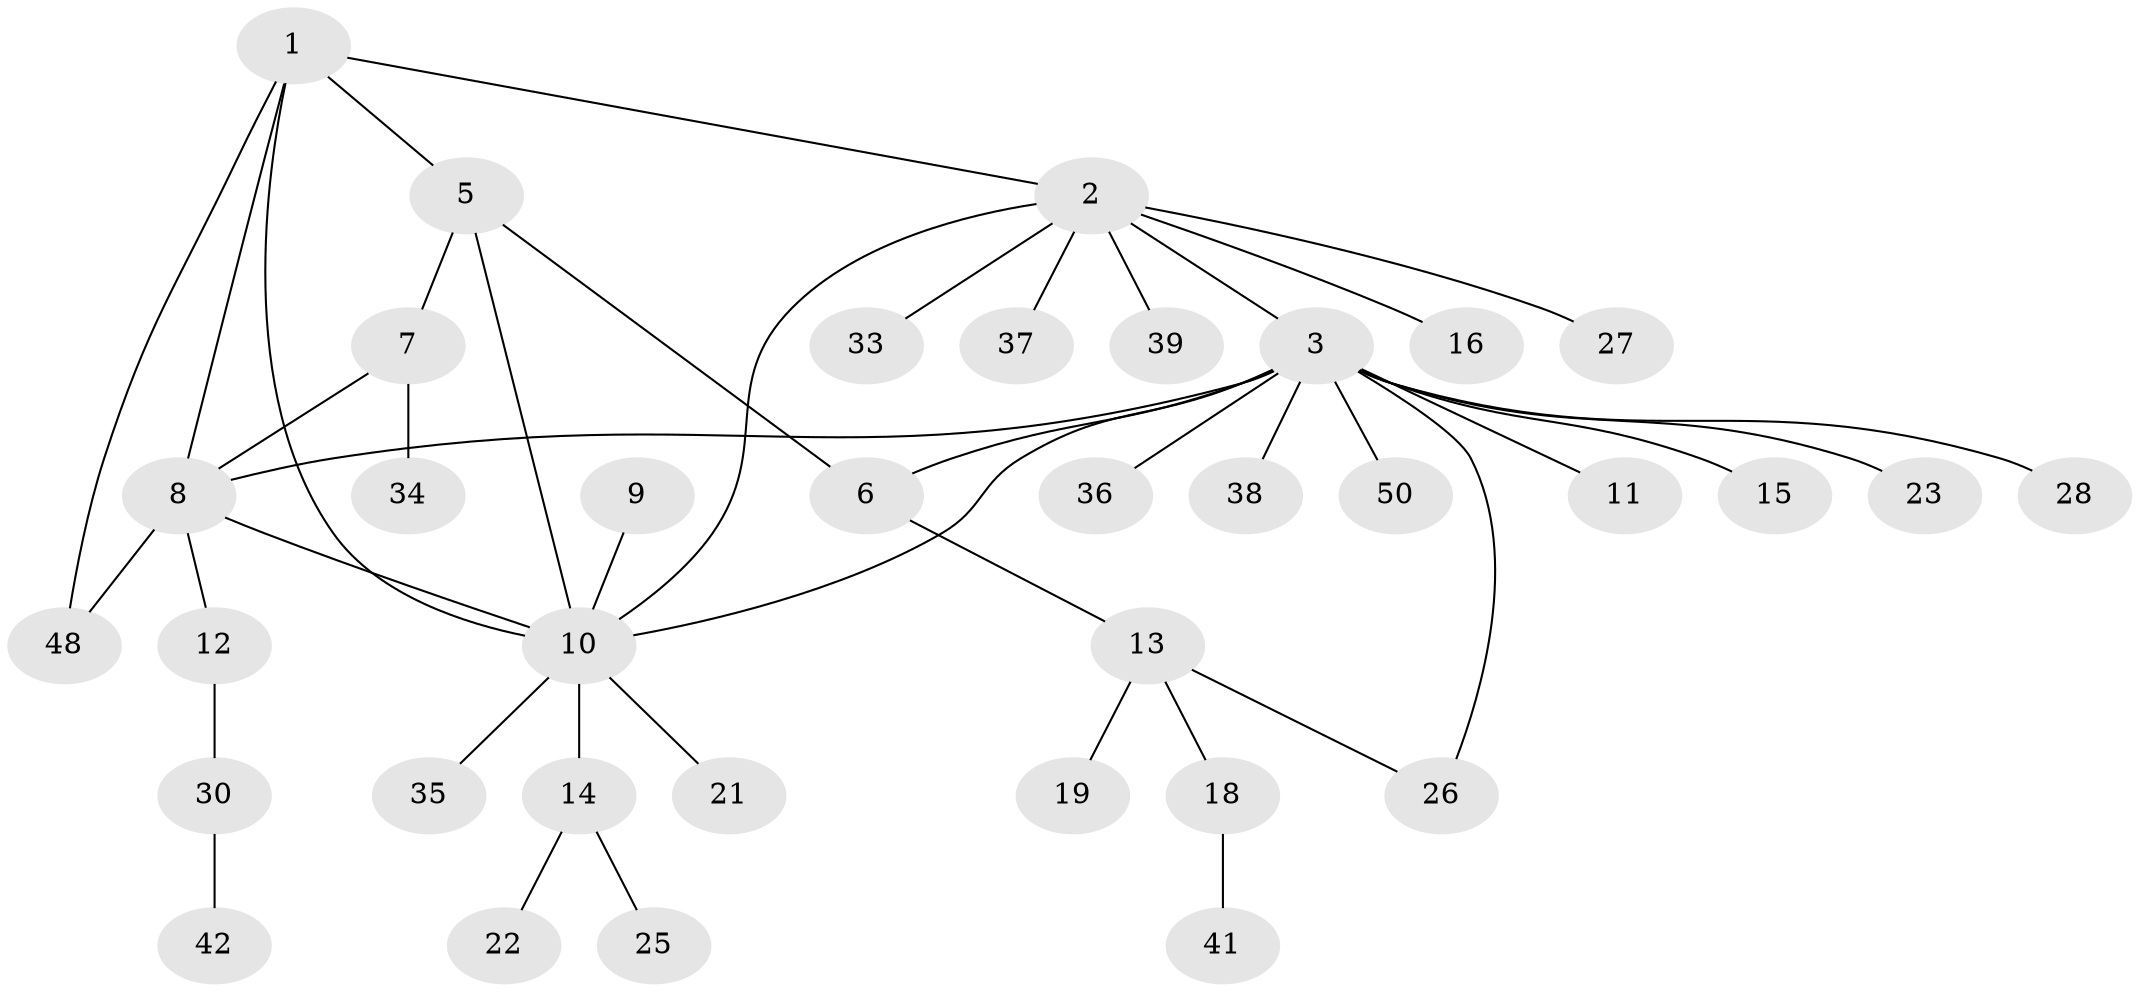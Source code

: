 // Generated by graph-tools (version 1.1) at 2025/24/03/03/25 07:24:10]
// undirected, 36 vertices, 44 edges
graph export_dot {
graph [start="1"]
  node [color=gray90,style=filled];
  1 [super="+32"];
  2 [super="+20"];
  3 [super="+4"];
  5 [super="+45"];
  6 [super="+24"];
  7 [super="+43"];
  8 [super="+17"];
  9;
  10 [super="+46"];
  11;
  12;
  13 [super="+44"];
  14 [super="+29"];
  15;
  16;
  18 [super="+49"];
  19;
  21;
  22;
  23;
  25;
  26;
  27;
  28;
  30 [super="+31"];
  33;
  34;
  35 [super="+40"];
  36;
  37;
  38;
  39;
  41 [super="+47"];
  42;
  48;
  50;
  1 -- 2;
  1 -- 5;
  1 -- 8;
  1 -- 48;
  1 -- 10;
  2 -- 10;
  2 -- 16;
  2 -- 33;
  2 -- 37;
  2 -- 39;
  2 -- 27;
  2 -- 3;
  3 -- 6;
  3 -- 11;
  3 -- 15;
  3 -- 23;
  3 -- 36;
  3 -- 38;
  3 -- 50;
  3 -- 26;
  3 -- 8;
  3 -- 10;
  3 -- 28;
  5 -- 6;
  5 -- 7;
  5 -- 10;
  6 -- 13;
  7 -- 8;
  7 -- 34;
  8 -- 10;
  8 -- 12;
  8 -- 48;
  9 -- 10;
  10 -- 14;
  10 -- 21;
  10 -- 35;
  12 -- 30;
  13 -- 18;
  13 -- 19;
  13 -- 26;
  14 -- 22;
  14 -- 25;
  18 -- 41;
  30 -- 42;
}
